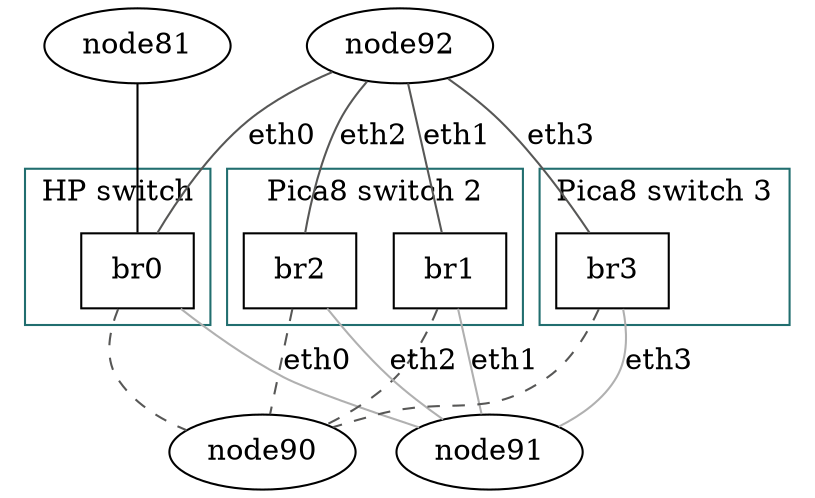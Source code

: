 digraph G {
    subgraph cluster0 {
        node [shape=box];
        br0;
        label = "HP switch";
        color = "#216e6f";
    }
    
    subgraph cluster1 {
        node [shape=box];
        br1 br2;
        label = "Pica8 switch 2";
        color = "#216e6f";
    }

    subgraph cluster2 {
        node [shape=box];
        br3;
        label = "Pica8 switch 3";
        color="#216e6f";
    }
    subgraph all {
    edge [dir = none];
    node81 -> br0;
    node92 -> br0 [label="eth0",color="#575756"];
    node92 -> br1 [label="eth1",color="#575756"];
    node92 -> br2 [label="eth2",color="#575756"];
    node92 -> br3 [label="eth3",color="#575756"];
    br0 -> node91 [label="eth0",color="#b0b0b0"];
    br1 -> node91 [label="eth1",color="#b0b0b0"];
    br2 -> node91 [label="eth2",color="#b0b0b0"];
    br3 -> node91 [label="eth3",color="#b0b0b0"];
    br0 -> node90 [style=dashed,color="#575756"];
    br1 -> node90 [style=dashed,color="#575756"];
    br2 -> node90 [style=dashed,color="#575756"];
    br3 -> node90 [style=dashed,color="#575756"];
    }
}
